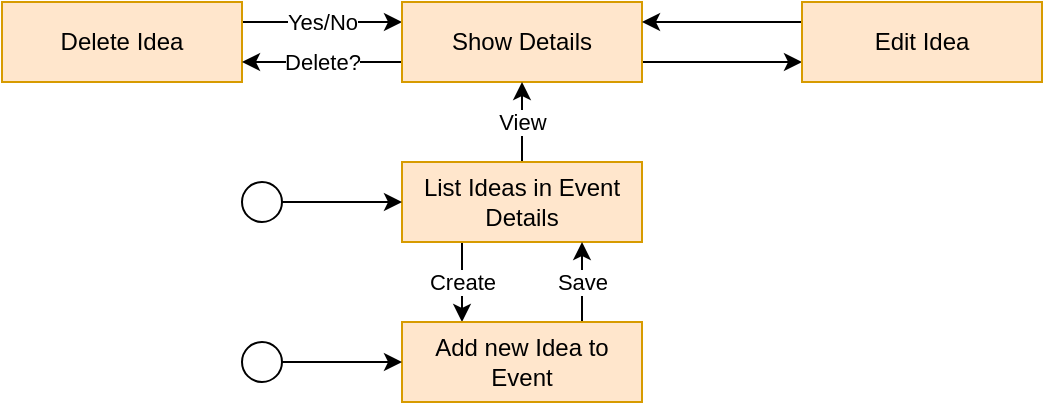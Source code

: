 <mxfile version="14.0.1" type="github"><diagram id="xoO3TWGGtNd-gedmyMxQ" name="Page-1"><mxGraphModel dx="1038" dy="575" grid="1" gridSize="10" guides="1" tooltips="1" connect="1" arrows="1" fold="1" page="1" pageScale="1" pageWidth="827" pageHeight="1169" math="0" shadow="0"><root><mxCell id="0"/><mxCell id="1" parent="0"/><mxCell id="Ih5z0d_uZfrXraknnpuk-17" value="Yes/No" style="edgeStyle=orthogonalEdgeStyle;rounded=0;orthogonalLoop=1;jettySize=auto;html=1;exitX=1;exitY=0.25;exitDx=0;exitDy=0;entryX=0;entryY=0.25;entryDx=0;entryDy=0;" edge="1" parent="1" source="Ih5z0d_uZfrXraknnpuk-1" target="Ih5z0d_uZfrXraknnpuk-2"><mxGeometry relative="1" as="geometry"/></mxCell><mxCell id="Ih5z0d_uZfrXraknnpuk-1" value="Delete Idea" style="rounded=0;whiteSpace=wrap;html=1;fillColor=#ffe6cc;strokeColor=#d79b00;" vertex="1" parent="1"><mxGeometry x="160" y="200" width="120" height="40" as="geometry"/></mxCell><mxCell id="Ih5z0d_uZfrXraknnpuk-18" value="Delete?" style="edgeStyle=orthogonalEdgeStyle;rounded=0;orthogonalLoop=1;jettySize=auto;html=1;exitX=0;exitY=0.75;exitDx=0;exitDy=0;entryX=1;entryY=0.75;entryDx=0;entryDy=0;" edge="1" parent="1" source="Ih5z0d_uZfrXraknnpuk-2" target="Ih5z0d_uZfrXraknnpuk-1"><mxGeometry relative="1" as="geometry"/></mxCell><mxCell id="Ih5z0d_uZfrXraknnpuk-20" style="edgeStyle=orthogonalEdgeStyle;rounded=0;orthogonalLoop=1;jettySize=auto;html=1;exitX=1;exitY=0.75;exitDx=0;exitDy=0;entryX=0;entryY=0.75;entryDx=0;entryDy=0;" edge="1" parent="1" source="Ih5z0d_uZfrXraknnpuk-2" target="Ih5z0d_uZfrXraknnpuk-3"><mxGeometry relative="1" as="geometry"/></mxCell><mxCell id="Ih5z0d_uZfrXraknnpuk-2" value="Show Details" style="rounded=0;whiteSpace=wrap;html=1;fillColor=#ffe6cc;strokeColor=#d79b00;" vertex="1" parent="1"><mxGeometry x="360" y="200" width="120" height="40" as="geometry"/></mxCell><mxCell id="Ih5z0d_uZfrXraknnpuk-19" style="edgeStyle=orthogonalEdgeStyle;rounded=0;orthogonalLoop=1;jettySize=auto;html=1;exitX=0;exitY=0.25;exitDx=0;exitDy=0;entryX=1;entryY=0.25;entryDx=0;entryDy=0;" edge="1" parent="1" source="Ih5z0d_uZfrXraknnpuk-3" target="Ih5z0d_uZfrXraknnpuk-2"><mxGeometry relative="1" as="geometry"/></mxCell><mxCell id="Ih5z0d_uZfrXraknnpuk-3" value="Edit Idea" style="rounded=0;whiteSpace=wrap;html=1;fillColor=#ffe6cc;strokeColor=#d79b00;" vertex="1" parent="1"><mxGeometry x="560" y="200" width="120" height="40" as="geometry"/></mxCell><mxCell id="Ih5z0d_uZfrXraknnpuk-14" value="Create" style="edgeStyle=orthogonalEdgeStyle;rounded=0;orthogonalLoop=1;jettySize=auto;html=1;exitX=0.25;exitY=1;exitDx=0;exitDy=0;entryX=0.25;entryY=0;entryDx=0;entryDy=0;" edge="1" parent="1" source="Ih5z0d_uZfrXraknnpuk-4" target="Ih5z0d_uZfrXraknnpuk-5"><mxGeometry relative="1" as="geometry"/></mxCell><mxCell id="Ih5z0d_uZfrXraknnpuk-16" value="View" style="edgeStyle=orthogonalEdgeStyle;rounded=0;orthogonalLoop=1;jettySize=auto;html=1;entryX=0.5;entryY=1;entryDx=0;entryDy=0;" edge="1" parent="1" source="Ih5z0d_uZfrXraknnpuk-4" target="Ih5z0d_uZfrXraknnpuk-2"><mxGeometry relative="1" as="geometry"/></mxCell><mxCell id="Ih5z0d_uZfrXraknnpuk-4" value="List Ideas in Event Details" style="rounded=0;whiteSpace=wrap;html=1;fillColor=#ffe6cc;strokeColor=#d79b00;" vertex="1" parent="1"><mxGeometry x="360" y="280" width="120" height="40" as="geometry"/></mxCell><mxCell id="Ih5z0d_uZfrXraknnpuk-15" value="Save" style="edgeStyle=orthogonalEdgeStyle;rounded=0;orthogonalLoop=1;jettySize=auto;html=1;exitX=0.75;exitY=0;exitDx=0;exitDy=0;entryX=0.75;entryY=1;entryDx=0;entryDy=0;" edge="1" parent="1" source="Ih5z0d_uZfrXraknnpuk-5" target="Ih5z0d_uZfrXraknnpuk-4"><mxGeometry relative="1" as="geometry"/></mxCell><mxCell id="Ih5z0d_uZfrXraknnpuk-5" value="Add new Idea to Event" style="rounded=0;whiteSpace=wrap;html=1;fillColor=#ffe6cc;strokeColor=#d79b00;" vertex="1" parent="1"><mxGeometry x="360" y="360" width="120" height="40" as="geometry"/></mxCell><mxCell id="Ih5z0d_uZfrXraknnpuk-12" style="edgeStyle=orthogonalEdgeStyle;rounded=0;orthogonalLoop=1;jettySize=auto;html=1;entryX=0;entryY=0.5;entryDx=0;entryDy=0;" edge="1" parent="1" source="Ih5z0d_uZfrXraknnpuk-6" target="Ih5z0d_uZfrXraknnpuk-5"><mxGeometry relative="1" as="geometry"/></mxCell><mxCell id="Ih5z0d_uZfrXraknnpuk-6" value="" style="ellipse;whiteSpace=wrap;html=1;aspect=fixed;" vertex="1" parent="1"><mxGeometry x="280" y="370" width="20" height="20" as="geometry"/></mxCell><mxCell id="Ih5z0d_uZfrXraknnpuk-13" style="edgeStyle=orthogonalEdgeStyle;rounded=0;orthogonalLoop=1;jettySize=auto;html=1;entryX=0;entryY=0.5;entryDx=0;entryDy=0;" edge="1" parent="1" source="Ih5z0d_uZfrXraknnpuk-7" target="Ih5z0d_uZfrXraknnpuk-4"><mxGeometry relative="1" as="geometry"/></mxCell><mxCell id="Ih5z0d_uZfrXraknnpuk-7" value="" style="ellipse;whiteSpace=wrap;html=1;aspect=fixed;" vertex="1" parent="1"><mxGeometry x="280" y="290" width="20" height="20" as="geometry"/></mxCell></root></mxGraphModel></diagram></mxfile>